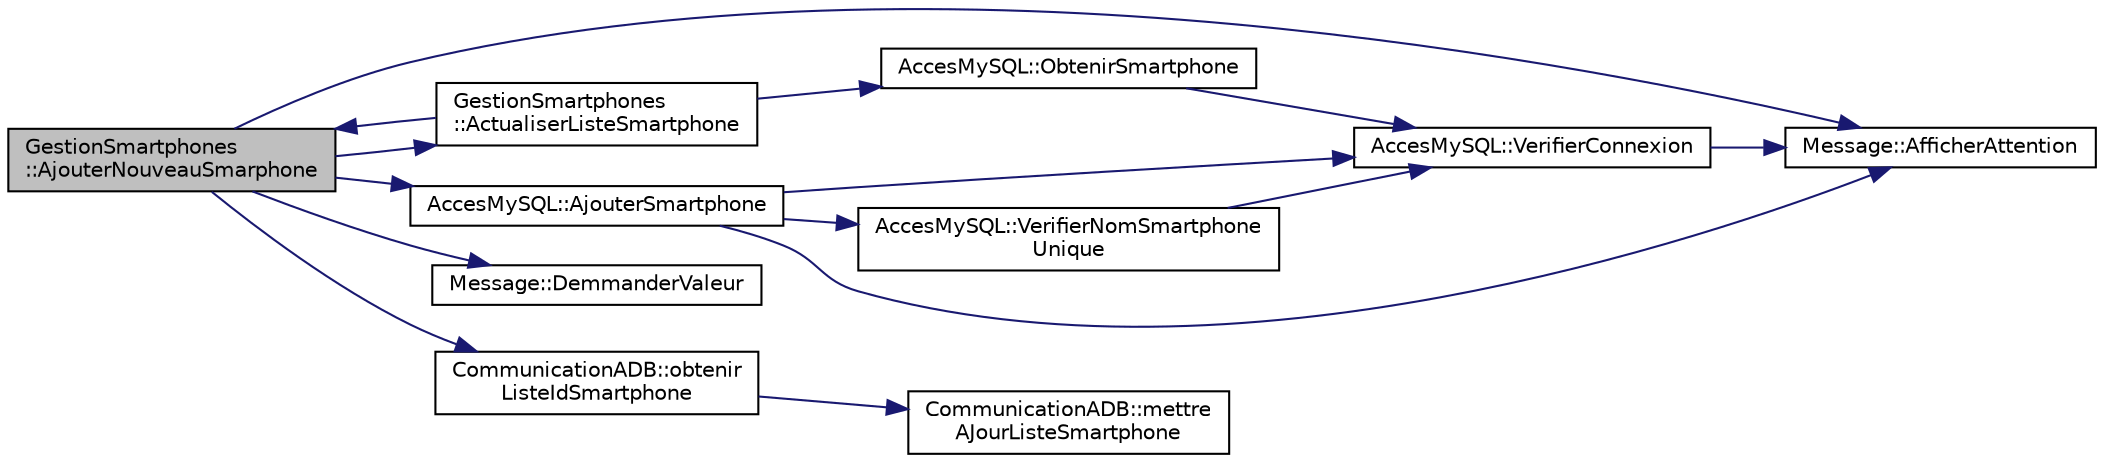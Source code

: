 digraph "GestionSmartphones::AjouterNouveauSmarphone"
{
 // LATEX_PDF_SIZE
  edge [fontname="Helvetica",fontsize="10",labelfontname="Helvetica",labelfontsize="10"];
  node [fontname="Helvetica",fontsize="10",shape=record];
  rankdir="LR";
  Node1 [label="GestionSmartphones\l::AjouterNouveauSmarphone",height=0.2,width=0.4,color="black", fillcolor="grey75", style="filled", fontcolor="black",tooltip=" "];
  Node1 -> Node2 [color="midnightblue",fontsize="10",style="solid"];
  Node2 [label="GestionSmartphones\l::ActualiserListeSmartphone",height=0.2,width=0.4,color="black", fillcolor="white", style="filled",URL="$class_gestion_smartphones.html#a325b10032ef763f91132e68de58b3448",tooltip=" "];
  Node2 -> Node1 [color="midnightblue",fontsize="10",style="solid"];
  Node2 -> Node3 [color="midnightblue",fontsize="10",style="solid"];
  Node3 [label="AccesMySQL::ObtenirSmartphone",height=0.2,width=0.4,color="black", fillcolor="white", style="filled",URL="$class_acces_my_s_q_l.html#ad4b88823becedeea836e2dbe30fa14e5",tooltip=" "];
  Node3 -> Node4 [color="midnightblue",fontsize="10",style="solid"];
  Node4 [label="AccesMySQL::VerifierConnexion",height=0.2,width=0.4,color="black", fillcolor="white", style="filled",URL="$class_acces_my_s_q_l.html#ae2b42d87939b253b3cccb1a69b49cc51",tooltip=" "];
  Node4 -> Node5 [color="midnightblue",fontsize="10",style="solid"];
  Node5 [label="Message::AfficherAttention",height=0.2,width=0.4,color="black", fillcolor="white", style="filled",URL="$class_message.html#ac86f47b97c03cd86df0f23a28ea8a0a9",tooltip="Message::AfficherAttention Permet d'afficher l'information passé en paramètre dans un popup avec une ..."];
  Node1 -> Node5 [color="midnightblue",fontsize="10",style="solid"];
  Node1 -> Node6 [color="midnightblue",fontsize="10",style="solid"];
  Node6 [label="AccesMySQL::AjouterSmartphone",height=0.2,width=0.4,color="black", fillcolor="white", style="filled",URL="$class_acces_my_s_q_l.html#acdded8da4d817333c98516e17d688597",tooltip=" "];
  Node6 -> Node5 [color="midnightblue",fontsize="10",style="solid"];
  Node6 -> Node4 [color="midnightblue",fontsize="10",style="solid"];
  Node6 -> Node7 [color="midnightblue",fontsize="10",style="solid"];
  Node7 [label="AccesMySQL::VerifierNomSmartphone\lUnique",height=0.2,width=0.4,color="black", fillcolor="white", style="filled",URL="$class_acces_my_s_q_l.html#a94a65efa0c6e39d2311569fb3568e6d3",tooltip=" "];
  Node7 -> Node4 [color="midnightblue",fontsize="10",style="solid"];
  Node1 -> Node8 [color="midnightblue",fontsize="10",style="solid"];
  Node8 [label="Message::DemmanderValeur",height=0.2,width=0.4,color="black", fillcolor="white", style="filled",URL="$class_message.html#a550c218a8d9e51ccb7c6871c195cc103",tooltip="Message::DemmanderValeur Permet de demmander une chaine de caractètre à l'utilisateur dans un popup."];
  Node1 -> Node9 [color="midnightblue",fontsize="10",style="solid"];
  Node9 [label="CommunicationADB::obtenir\lListeIdSmartphone",height=0.2,width=0.4,color="black", fillcolor="white", style="filled",URL="$class_communication_a_d_b.html#a046dcfe1c3608a52360e803cc7dc0b48",tooltip="CommunicationADB::obtenirListeSmartphone Cette méthode permet de retourner la liste des smartphones c..."];
  Node9 -> Node10 [color="midnightblue",fontsize="10",style="solid"];
  Node10 [label="CommunicationADB::mettre\lAJourListeSmartphone",height=0.2,width=0.4,color="black", fillcolor="white", style="filled",URL="$class_communication_a_d_b.html#a3d190ac7bc33016e8ea16efc00cb49df",tooltip="CommunicationADB::mettreAJourListeSmartphone Cette méthode permet de relancer la détection des smartp..."];
}
